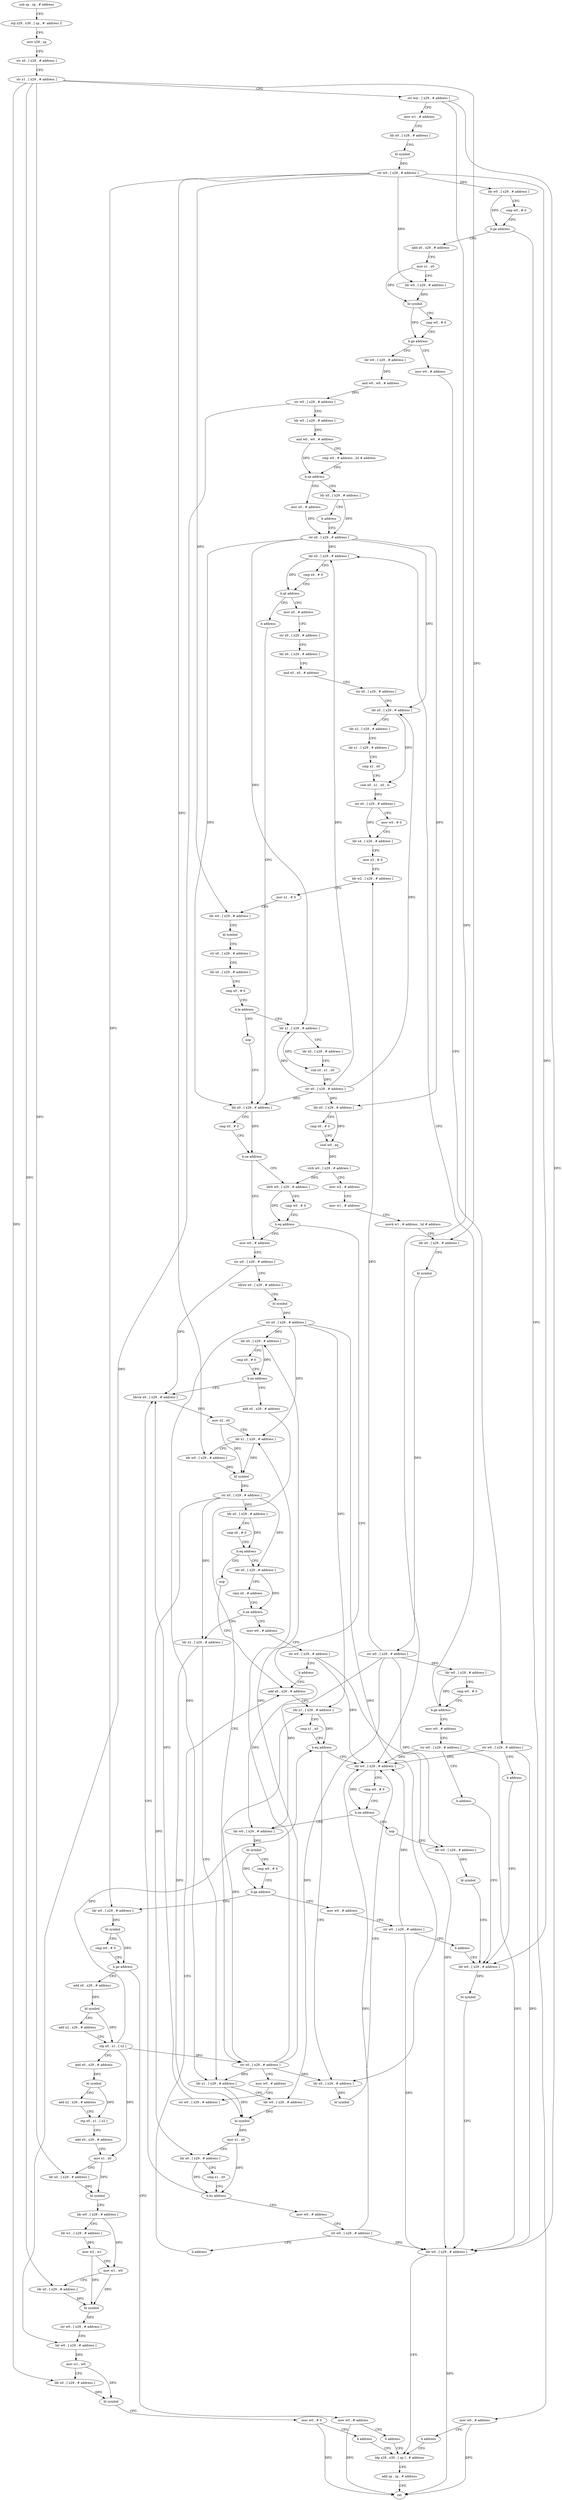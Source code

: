 digraph "func" {
"4221872" [label = "sub sp , sp , # address" ]
"4221876" [label = "stp x29 , x30 , [ sp , #- address ]!" ]
"4221880" [label = "mov x29 , sp" ]
"4221884" [label = "str x0 , [ x29 , # address ]" ]
"4221888" [label = "str x1 , [ x29 , # address ]" ]
"4221892" [label = "str wzr , [ x29 , # address ]" ]
"4221896" [label = "mov w1 , # address" ]
"4221900" [label = "ldr x0 , [ x29 , # address ]" ]
"4221904" [label = "bl symbol" ]
"4221908" [label = "str w0 , [ x29 , # address ]" ]
"4221912" [label = "ldr w0 , [ x29 , # address ]" ]
"4221916" [label = "cmp w0 , # 0" ]
"4221920" [label = "b.ge address" ]
"4221932" [label = "add x0 , x29 , # address" ]
"4221924" [label = "mov w0 , # address" ]
"4221936" [label = "mov x1 , x0" ]
"4221940" [label = "ldr w0 , [ x29 , # address ]" ]
"4221944" [label = "bl symbol" ]
"4221948" [label = "cmp w0 , # 0" ]
"4221952" [label = "b.ge address" ]
"4221968" [label = "ldr w0 , [ x29 , # address ]" ]
"4221956" [label = "mov w0 , # address" ]
"4221928" [label = "b address" ]
"4222592" [label = "ldp x29 , x30 , [ sp ] , # address" ]
"4221972" [label = "and w0 , w0 , # address" ]
"4221976" [label = "str w0 , [ x29 , # address ]" ]
"4221980" [label = "ldr w0 , [ x29 , # address ]" ]
"4221984" [label = "and w0 , w0 , # address" ]
"4221988" [label = "cmp w0 , # address , lsl # address" ]
"4221992" [label = "b.ne address" ]
"4222004" [label = "mov x0 , # address" ]
"4221996" [label = "ldr x0 , [ x29 , # address ]" ]
"4221960" [label = "str w0 , [ x29 , # address ]" ]
"4221964" [label = "b address" ]
"4222580" [label = "ldr w0 , [ x29 , # address ]" ]
"4222596" [label = "add sp , sp , # address" ]
"4222600" [label = "ret" ]
"4222008" [label = "str x0 , [ x29 , # address ]" ]
"4222000" [label = "b address" ]
"4222584" [label = "bl symbol" ]
"4222588" [label = "ldr w0 , [ x29 , # address ]" ]
"4222180" [label = "ldr x0 , [ x29 , # address ]" ]
"4222184" [label = "cmp x0 , # 0" ]
"4222188" [label = "b.gt address" ]
"4222076" [label = "mov x0 , # address" ]
"4222192" [label = "b address" ]
"4222064" [label = "mov w0 , # address" ]
"4222068" [label = "str w0 , [ x29 , # address ]" ]
"4222072" [label = "b address" ]
"4222012" [label = "ldr x0 , [ x29 , # address ]" ]
"4222016" [label = "cmp x0 , # 0" ]
"4222020" [label = "cset w0 , eq" ]
"4222024" [label = "strb w0 , [ x29 , # address ]" ]
"4222028" [label = "mov w2 , # address" ]
"4222032" [label = "mov w1 , # address" ]
"4222036" [label = "movk w1 , # address , lsl # address" ]
"4222040" [label = "ldr x0 , [ x29 , # address ]" ]
"4222044" [label = "bl symbol" ]
"4222048" [label = "str w0 , [ x29 , # address ]" ]
"4222052" [label = "ldr w0 , [ x29 , # address ]" ]
"4222056" [label = "cmp w0 , # 0" ]
"4222060" [label = "b.ge address" ]
"4222080" [label = "str x0 , [ x29 , # address ]" ]
"4222084" [label = "ldr x0 , [ x29 , # address ]" ]
"4222088" [label = "and x0 , x0 , # address" ]
"4222092" [label = "str x0 , [ x29 , # address ]" ]
"4222096" [label = "ldr x0 , [ x29 , # address ]" ]
"4222100" [label = "ldr x2 , [ x29 , # address ]" ]
"4222104" [label = "ldr x1 , [ x29 , # address ]" ]
"4222108" [label = "cmp x2 , x0" ]
"4222112" [label = "csel x0 , x1 , x0 , ls" ]
"4222116" [label = "str x0 , [ x29 , # address ]" ]
"4222120" [label = "mov w5 , # 0" ]
"4222124" [label = "ldr x4 , [ x29 , # address ]" ]
"4222128" [label = "mov x3 , # 0" ]
"4222132" [label = "ldr w2 , [ x29 , # address ]" ]
"4222136" [label = "mov x1 , # 0" ]
"4222140" [label = "ldr w0 , [ x29 , # address ]" ]
"4222144" [label = "bl symbol" ]
"4222148" [label = "str x0 , [ x29 , # address ]" ]
"4222152" [label = "ldr x0 , [ x29 , # address ]" ]
"4222156" [label = "cmp x0 , # 0" ]
"4222160" [label = "b.le address" ]
"4222196" [label = "nop" ]
"4222164" [label = "ldr x1 , [ x29 , # address ]" ]
"4222200" [label = "ldr x0 , [ x29 , # address ]" ]
"4222168" [label = "ldr x0 , [ x29 , # address ]" ]
"4222172" [label = "sub x0 , x1 , x0" ]
"4222176" [label = "str x0 , [ x29 , # address ]" ]
"4222204" [label = "cmp x0 , # 0" ]
"4222208" [label = "b.ne address" ]
"4222224" [label = "mov w0 , # address" ]
"4222212" [label = "ldrb w0 , [ x29 , # address ]" ]
"4222228" [label = "str w0 , [ x29 , # address ]" ]
"4222232" [label = "ldrsw x0 , [ x29 , # address ]" ]
"4222236" [label = "bl symbol" ]
"4222240" [label = "str x0 , [ x29 , # address ]" ]
"4222244" [label = "ldr x0 , [ x29 , # address ]" ]
"4222248" [label = "cmp x0 , # 0" ]
"4222252" [label = "b.ne address" ]
"4222272" [label = "ldrsw x0 , [ x29 , # address ]" ]
"4222256" [label = "add x0 , x29 , # address" ]
"4222216" [label = "cmp w0 , # 0" ]
"4222220" [label = "b.eq address" ]
"4222416" [label = "ldr w0 , [ x29 , # address ]" ]
"4222276" [label = "mov x2 , x0" ]
"4222280" [label = "ldr x1 , [ x29 , # address ]" ]
"4222284" [label = "ldr w0 , [ x29 , # address ]" ]
"4222288" [label = "bl symbol" ]
"4222292" [label = "str x0 , [ x29 , # address ]" ]
"4222296" [label = "ldr x0 , [ x29 , # address ]" ]
"4222300" [label = "cmp x0 , # 0" ]
"4222304" [label = "b.eq address" ]
"4222376" [label = "nop" ]
"4222308" [label = "ldr x0 , [ x29 , # address ]" ]
"4222260" [label = "str x0 , [ x29 , # address ]" ]
"4222264" [label = "mov w0 , # address" ]
"4222268" [label = "str w0 , [ x29 , # address ]" ]
"4222420" [label = "bl symbol" ]
"4222424" [label = "cmp w0 , # 0" ]
"4222428" [label = "b.ge address" ]
"4222444" [label = "ldr w0 , [ x29 , # address ]" ]
"4222432" [label = "mov w0 , # address" ]
"4222380" [label = "add x0 , x29 , # address" ]
"4222312" [label = "cmn x0 , # address" ]
"4222316" [label = "b.ne address" ]
"4222332" [label = "ldr x2 , [ x29 , # address ]" ]
"4222320" [label = "mov w0 , # address" ]
"4222448" [label = "bl symbol" ]
"4222452" [label = "cmp w0 , # 0" ]
"4222456" [label = "b.ge address" ]
"4222468" [label = "add x0 , x29 , # address" ]
"4222460" [label = "mov w0 , # address" ]
"4222436" [label = "str w0 , [ x29 , # address ]" ]
"4222440" [label = "b address" ]
"4222404" [label = "ldr w0 , [ x29 , # address ]" ]
"4222408" [label = "cmp w0 , # 0" ]
"4222412" [label = "b.ne address" ]
"4222568" [label = "nop" ]
"4222396" [label = "ldr x0 , [ x29 , # address ]" ]
"4222400" [label = "bl symbol" ]
"4222336" [label = "ldr x1 , [ x29 , # address ]" ]
"4222340" [label = "ldr w0 , [ x29 , # address ]" ]
"4222344" [label = "bl symbol" ]
"4222348" [label = "mov x1 , x0" ]
"4222352" [label = "ldr x0 , [ x29 , # address ]" ]
"4222356" [label = "cmp x1 , x0" ]
"4222360" [label = "b.hs address" ]
"4222364" [label = "mov w0 , # address" ]
"4222324" [label = "str w0 , [ x29 , # address ]" ]
"4222328" [label = "b address" ]
"4222472" [label = "bl symbol" ]
"4222476" [label = "add x2 , x29 , # address" ]
"4222480" [label = "stp x0 , x1 , [ x2 ]" ]
"4222484" [label = "add x0 , x29 , # address" ]
"4222488" [label = "bl symbol" ]
"4222492" [label = "add x2 , x29 , # address" ]
"4222496" [label = "stp x0 , x1 , [ x2 ]" ]
"4222500" [label = "add x0 , x29 , # address" ]
"4222504" [label = "mov x1 , x0" ]
"4222508" [label = "ldr x0 , [ x29 , # address ]" ]
"4222512" [label = "bl symbol" ]
"4222516" [label = "ldr w0 , [ x29 , # address ]" ]
"4222520" [label = "ldr w1 , [ x29 , # address ]" ]
"4222524" [label = "mov w2 , w1" ]
"4222528" [label = "mov w1 , w0" ]
"4222532" [label = "ldr x0 , [ x29 , # address ]" ]
"4222536" [label = "bl symbol" ]
"4222540" [label = "str w0 , [ x29 , # address ]" ]
"4222544" [label = "ldr w0 , [ x29 , # address ]" ]
"4222548" [label = "mov w1 , w0" ]
"4222552" [label = "ldr x0 , [ x29 , # address ]" ]
"4222556" [label = "bl symbol" ]
"4222560" [label = "mov w0 , # 0" ]
"4222564" [label = "b address" ]
"4222464" [label = "b address" ]
"4222572" [label = "ldr w0 , [ x29 , # address ]" ]
"4222576" [label = "bl symbol" ]
"4222368" [label = "str w0 , [ x29 , # address ]" ]
"4222372" [label = "b address" ]
"4222384" [label = "ldr x1 , [ x29 , # address ]" ]
"4222388" [label = "cmp x1 , x0" ]
"4222392" [label = "b.eq address" ]
"4221872" -> "4221876" [ label = "CFG" ]
"4221876" -> "4221880" [ label = "CFG" ]
"4221880" -> "4221884" [ label = "CFG" ]
"4221884" -> "4221888" [ label = "CFG" ]
"4221888" -> "4221892" [ label = "CFG" ]
"4221888" -> "4222040" [ label = "DFG" ]
"4221888" -> "4222508" [ label = "DFG" ]
"4221888" -> "4222532" [ label = "DFG" ]
"4221888" -> "4222552" [ label = "DFG" ]
"4221892" -> "4221896" [ label = "CFG" ]
"4221892" -> "4222588" [ label = "DFG" ]
"4221892" -> "4222404" [ label = "DFG" ]
"4221896" -> "4221900" [ label = "CFG" ]
"4221900" -> "4221904" [ label = "CFG" ]
"4221904" -> "4221908" [ label = "DFG" ]
"4221908" -> "4221912" [ label = "DFG" ]
"4221908" -> "4221940" [ label = "DFG" ]
"4221908" -> "4222580" [ label = "DFG" ]
"4221908" -> "4222140" [ label = "DFG" ]
"4221908" -> "4222284" [ label = "DFG" ]
"4221908" -> "4222444" [ label = "DFG" ]
"4221912" -> "4221916" [ label = "CFG" ]
"4221912" -> "4221920" [ label = "DFG" ]
"4221916" -> "4221920" [ label = "CFG" ]
"4221920" -> "4221932" [ label = "CFG" ]
"4221920" -> "4221924" [ label = "CFG" ]
"4221932" -> "4221936" [ label = "CFG" ]
"4221924" -> "4221928" [ label = "CFG" ]
"4221924" -> "4222600" [ label = "DFG" ]
"4221936" -> "4221940" [ label = "CFG" ]
"4221936" -> "4221944" [ label = "DFG" ]
"4221940" -> "4221944" [ label = "DFG" ]
"4221944" -> "4221948" [ label = "CFG" ]
"4221944" -> "4221952" [ label = "DFG" ]
"4221948" -> "4221952" [ label = "CFG" ]
"4221952" -> "4221968" [ label = "CFG" ]
"4221952" -> "4221956" [ label = "CFG" ]
"4221968" -> "4221972" [ label = "DFG" ]
"4221956" -> "4221960" [ label = "CFG" ]
"4221928" -> "4222592" [ label = "CFG" ]
"4222592" -> "4222596" [ label = "CFG" ]
"4221972" -> "4221976" [ label = "DFG" ]
"4221976" -> "4221980" [ label = "CFG" ]
"4221976" -> "4222544" [ label = "DFG" ]
"4221980" -> "4221984" [ label = "DFG" ]
"4221984" -> "4221988" [ label = "CFG" ]
"4221984" -> "4221992" [ label = "DFG" ]
"4221988" -> "4221992" [ label = "CFG" ]
"4221992" -> "4222004" [ label = "CFG" ]
"4221992" -> "4221996" [ label = "CFG" ]
"4222004" -> "4222008" [ label = "DFG" ]
"4221996" -> "4222000" [ label = "CFG" ]
"4221996" -> "4222008" [ label = "DFG" ]
"4221960" -> "4221964" [ label = "CFG" ]
"4221960" -> "4222588" [ label = "DFG" ]
"4221960" -> "4222404" [ label = "DFG" ]
"4221964" -> "4222580" [ label = "CFG" ]
"4222580" -> "4222584" [ label = "DFG" ]
"4222596" -> "4222600" [ label = "CFG" ]
"4222008" -> "4222012" [ label = "DFG" ]
"4222008" -> "4222180" [ label = "DFG" ]
"4222008" -> "4222096" [ label = "DFG" ]
"4222008" -> "4222200" [ label = "DFG" ]
"4222008" -> "4222164" [ label = "DFG" ]
"4222000" -> "4222008" [ label = "CFG" ]
"4222584" -> "4222588" [ label = "CFG" ]
"4222588" -> "4222592" [ label = "CFG" ]
"4222588" -> "4222600" [ label = "DFG" ]
"4222180" -> "4222184" [ label = "CFG" ]
"4222180" -> "4222188" [ label = "DFG" ]
"4222184" -> "4222188" [ label = "CFG" ]
"4222188" -> "4222076" [ label = "CFG" ]
"4222188" -> "4222192" [ label = "CFG" ]
"4222076" -> "4222080" [ label = "CFG" ]
"4222192" -> "4222200" [ label = "CFG" ]
"4222064" -> "4222068" [ label = "CFG" ]
"4222068" -> "4222072" [ label = "CFG" ]
"4222068" -> "4222588" [ label = "DFG" ]
"4222068" -> "4222404" [ label = "DFG" ]
"4222072" -> "4222580" [ label = "CFG" ]
"4222012" -> "4222016" [ label = "CFG" ]
"4222012" -> "4222020" [ label = "DFG" ]
"4222016" -> "4222020" [ label = "CFG" ]
"4222020" -> "4222024" [ label = "DFG" ]
"4222024" -> "4222028" [ label = "CFG" ]
"4222024" -> "4222212" [ label = "DFG" ]
"4222028" -> "4222032" [ label = "CFG" ]
"4222032" -> "4222036" [ label = "CFG" ]
"4222036" -> "4222040" [ label = "CFG" ]
"4222040" -> "4222044" [ label = "CFG" ]
"4222044" -> "4222048" [ label = "DFG" ]
"4222048" -> "4222052" [ label = "DFG" ]
"4222048" -> "4222132" [ label = "DFG" ]
"4222048" -> "4222416" [ label = "DFG" ]
"4222048" -> "4222340" [ label = "DFG" ]
"4222048" -> "4222572" [ label = "DFG" ]
"4222052" -> "4222056" [ label = "CFG" ]
"4222052" -> "4222060" [ label = "DFG" ]
"4222056" -> "4222060" [ label = "CFG" ]
"4222060" -> "4222180" [ label = "CFG" ]
"4222060" -> "4222064" [ label = "CFG" ]
"4222080" -> "4222084" [ label = "CFG" ]
"4222084" -> "4222088" [ label = "CFG" ]
"4222088" -> "4222092" [ label = "CFG" ]
"4222092" -> "4222096" [ label = "CFG" ]
"4222096" -> "4222100" [ label = "CFG" ]
"4222096" -> "4222112" [ label = "DFG" ]
"4222100" -> "4222104" [ label = "CFG" ]
"4222104" -> "4222108" [ label = "CFG" ]
"4222108" -> "4222112" [ label = "CFG" ]
"4222112" -> "4222116" [ label = "DFG" ]
"4222116" -> "4222120" [ label = "CFG" ]
"4222116" -> "4222124" [ label = "DFG" ]
"4222120" -> "4222124" [ label = "CFG" ]
"4222124" -> "4222128" [ label = "CFG" ]
"4222128" -> "4222132" [ label = "CFG" ]
"4222132" -> "4222136" [ label = "CFG" ]
"4222136" -> "4222140" [ label = "CFG" ]
"4222140" -> "4222144" [ label = "CFG" ]
"4222144" -> "4222148" [ label = "CFG" ]
"4222148" -> "4222152" [ label = "CFG" ]
"4222152" -> "4222156" [ label = "CFG" ]
"4222156" -> "4222160" [ label = "CFG" ]
"4222160" -> "4222196" [ label = "CFG" ]
"4222160" -> "4222164" [ label = "CFG" ]
"4222196" -> "4222200" [ label = "CFG" ]
"4222164" -> "4222168" [ label = "CFG" ]
"4222164" -> "4222172" [ label = "DFG" ]
"4222200" -> "4222204" [ label = "CFG" ]
"4222200" -> "4222208" [ label = "DFG" ]
"4222168" -> "4222172" [ label = "CFG" ]
"4222172" -> "4222176" [ label = "DFG" ]
"4222176" -> "4222180" [ label = "DFG" ]
"4222176" -> "4222012" [ label = "DFG" ]
"4222176" -> "4222096" [ label = "DFG" ]
"4222176" -> "4222200" [ label = "DFG" ]
"4222176" -> "4222164" [ label = "DFG" ]
"4222204" -> "4222208" [ label = "CFG" ]
"4222208" -> "4222224" [ label = "CFG" ]
"4222208" -> "4222212" [ label = "CFG" ]
"4222224" -> "4222228" [ label = "CFG" ]
"4222212" -> "4222216" [ label = "CFG" ]
"4222212" -> "4222220" [ label = "DFG" ]
"4222228" -> "4222232" [ label = "CFG" ]
"4222228" -> "4222272" [ label = "DFG" ]
"4222232" -> "4222236" [ label = "CFG" ]
"4222236" -> "4222240" [ label = "DFG" ]
"4222240" -> "4222244" [ label = "DFG" ]
"4222240" -> "4222280" [ label = "DFG" ]
"4222240" -> "4222384" [ label = "DFG" ]
"4222240" -> "4222336" [ label = "DFG" ]
"4222240" -> "4222396" [ label = "DFG" ]
"4222244" -> "4222248" [ label = "CFG" ]
"4222244" -> "4222252" [ label = "DFG" ]
"4222248" -> "4222252" [ label = "CFG" ]
"4222252" -> "4222272" [ label = "CFG" ]
"4222252" -> "4222256" [ label = "CFG" ]
"4222272" -> "4222276" [ label = "DFG" ]
"4222256" -> "4222260" [ label = "CFG" ]
"4222216" -> "4222220" [ label = "CFG" ]
"4222220" -> "4222416" [ label = "CFG" ]
"4222220" -> "4222224" [ label = "CFG" ]
"4222416" -> "4222420" [ label = "DFG" ]
"4222276" -> "4222280" [ label = "CFG" ]
"4222276" -> "4222288" [ label = "DFG" ]
"4222280" -> "4222284" [ label = "CFG" ]
"4222280" -> "4222288" [ label = "DFG" ]
"4222284" -> "4222288" [ label = "DFG" ]
"4222288" -> "4222292" [ label = "DFG" ]
"4222292" -> "4222296" [ label = "DFG" ]
"4222292" -> "4222308" [ label = "DFG" ]
"4222292" -> "4222332" [ label = "DFG" ]
"4222292" -> "4222352" [ label = "DFG" ]
"4222296" -> "4222300" [ label = "CFG" ]
"4222296" -> "4222304" [ label = "DFG" ]
"4222300" -> "4222304" [ label = "CFG" ]
"4222304" -> "4222376" [ label = "CFG" ]
"4222304" -> "4222308" [ label = "CFG" ]
"4222376" -> "4222380" [ label = "CFG" ]
"4222308" -> "4222312" [ label = "CFG" ]
"4222308" -> "4222316" [ label = "DFG" ]
"4222260" -> "4222264" [ label = "CFG" ]
"4222260" -> "4222244" [ label = "DFG" ]
"4222260" -> "4222280" [ label = "DFG" ]
"4222260" -> "4222384" [ label = "DFG" ]
"4222260" -> "4222336" [ label = "DFG" ]
"4222260" -> "4222396" [ label = "DFG" ]
"4222264" -> "4222268" [ label = "CFG" ]
"4222268" -> "4222272" [ label = "DFG" ]
"4222420" -> "4222424" [ label = "CFG" ]
"4222420" -> "4222428" [ label = "DFG" ]
"4222424" -> "4222428" [ label = "CFG" ]
"4222428" -> "4222444" [ label = "CFG" ]
"4222428" -> "4222432" [ label = "CFG" ]
"4222444" -> "4222448" [ label = "DFG" ]
"4222432" -> "4222436" [ label = "CFG" ]
"4222380" -> "4222384" [ label = "CFG" ]
"4222312" -> "4222316" [ label = "CFG" ]
"4222316" -> "4222332" [ label = "CFG" ]
"4222316" -> "4222320" [ label = "CFG" ]
"4222332" -> "4222336" [ label = "CFG" ]
"4222332" -> "4222344" [ label = "DFG" ]
"4222320" -> "4222324" [ label = "CFG" ]
"4222448" -> "4222452" [ label = "CFG" ]
"4222448" -> "4222456" [ label = "DFG" ]
"4222452" -> "4222456" [ label = "CFG" ]
"4222456" -> "4222468" [ label = "CFG" ]
"4222456" -> "4222460" [ label = "CFG" ]
"4222468" -> "4222472" [ label = "DFG" ]
"4222460" -> "4222464" [ label = "CFG" ]
"4222460" -> "4222600" [ label = "DFG" ]
"4222436" -> "4222440" [ label = "CFG" ]
"4222436" -> "4222588" [ label = "DFG" ]
"4222436" -> "4222404" [ label = "DFG" ]
"4222440" -> "4222580" [ label = "CFG" ]
"4222404" -> "4222408" [ label = "CFG" ]
"4222404" -> "4222412" [ label = "DFG" ]
"4222408" -> "4222412" [ label = "CFG" ]
"4222412" -> "4222568" [ label = "CFG" ]
"4222412" -> "4222416" [ label = "CFG" ]
"4222568" -> "4222572" [ label = "CFG" ]
"4222396" -> "4222400" [ label = "DFG" ]
"4222400" -> "4222404" [ label = "CFG" ]
"4222336" -> "4222340" [ label = "CFG" ]
"4222336" -> "4222344" [ label = "DFG" ]
"4222340" -> "4222344" [ label = "DFG" ]
"4222344" -> "4222348" [ label = "DFG" ]
"4222348" -> "4222352" [ label = "CFG" ]
"4222348" -> "4222360" [ label = "DFG" ]
"4222352" -> "4222356" [ label = "CFG" ]
"4222352" -> "4222360" [ label = "DFG" ]
"4222356" -> "4222360" [ label = "CFG" ]
"4222360" -> "4222272" [ label = "CFG" ]
"4222360" -> "4222364" [ label = "CFG" ]
"4222364" -> "4222368" [ label = "CFG" ]
"4222324" -> "4222328" [ label = "CFG" ]
"4222324" -> "4222588" [ label = "DFG" ]
"4222324" -> "4222404" [ label = "DFG" ]
"4222328" -> "4222380" [ label = "CFG" ]
"4222472" -> "4222476" [ label = "CFG" ]
"4222472" -> "4222480" [ label = "DFG" ]
"4222476" -> "4222480" [ label = "CFG" ]
"4222480" -> "4222484" [ label = "CFG" ]
"4222480" -> "4222260" [ label = "DFG" ]
"4222480" -> "4222392" [ label = "DFG" ]
"4222480" -> "4222504" [ label = "DFG" ]
"4222484" -> "4222488" [ label = "DFG" ]
"4222488" -> "4222492" [ label = "CFG" ]
"4222488" -> "4222496" [ label = "DFG" ]
"4222492" -> "4222496" [ label = "CFG" ]
"4222496" -> "4222500" [ label = "CFG" ]
"4222500" -> "4222504" [ label = "CFG" ]
"4222504" -> "4222508" [ label = "CFG" ]
"4222504" -> "4222512" [ label = "DFG" ]
"4222508" -> "4222512" [ label = "DFG" ]
"4222512" -> "4222516" [ label = "CFG" ]
"4222516" -> "4222520" [ label = "CFG" ]
"4222516" -> "4222528" [ label = "DFG" ]
"4222520" -> "4222524" [ label = "DFG" ]
"4222524" -> "4222528" [ label = "CFG" ]
"4222524" -> "4222536" [ label = "DFG" ]
"4222528" -> "4222532" [ label = "CFG" ]
"4222528" -> "4222536" [ label = "DFG" ]
"4222532" -> "4222536" [ label = "DFG" ]
"4222536" -> "4222540" [ label = "DFG" ]
"4222540" -> "4222544" [ label = "CFG" ]
"4222544" -> "4222548" [ label = "DFG" ]
"4222548" -> "4222552" [ label = "CFG" ]
"4222548" -> "4222556" [ label = "DFG" ]
"4222552" -> "4222556" [ label = "DFG" ]
"4222556" -> "4222560" [ label = "CFG" ]
"4222560" -> "4222564" [ label = "CFG" ]
"4222560" -> "4222600" [ label = "DFG" ]
"4222564" -> "4222592" [ label = "CFG" ]
"4222464" -> "4222592" [ label = "CFG" ]
"4222572" -> "4222576" [ label = "DFG" ]
"4222576" -> "4222580" [ label = "CFG" ]
"4222368" -> "4222372" [ label = "CFG" ]
"4222368" -> "4222588" [ label = "DFG" ]
"4222368" -> "4222404" [ label = "DFG" ]
"4222372" -> "4222380" [ label = "CFG" ]
"4222384" -> "4222388" [ label = "CFG" ]
"4222384" -> "4222392" [ label = "DFG" ]
"4222388" -> "4222392" [ label = "CFG" ]
"4222392" -> "4222404" [ label = "CFG" ]
"4222392" -> "4222396" [ label = "CFG" ]
}

